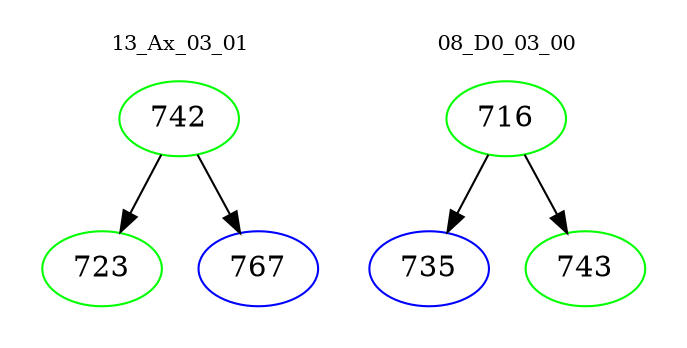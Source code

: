 digraph{
subgraph cluster_0 {
color = white
label = "13_Ax_03_01";
fontsize=10;
T0_742 [label="742", color="green"]
T0_742 -> T0_723 [color="black"]
T0_723 [label="723", color="green"]
T0_742 -> T0_767 [color="black"]
T0_767 [label="767", color="blue"]
}
subgraph cluster_1 {
color = white
label = "08_D0_03_00";
fontsize=10;
T1_716 [label="716", color="green"]
T1_716 -> T1_735 [color="black"]
T1_735 [label="735", color="blue"]
T1_716 -> T1_743 [color="black"]
T1_743 [label="743", color="green"]
}
}
